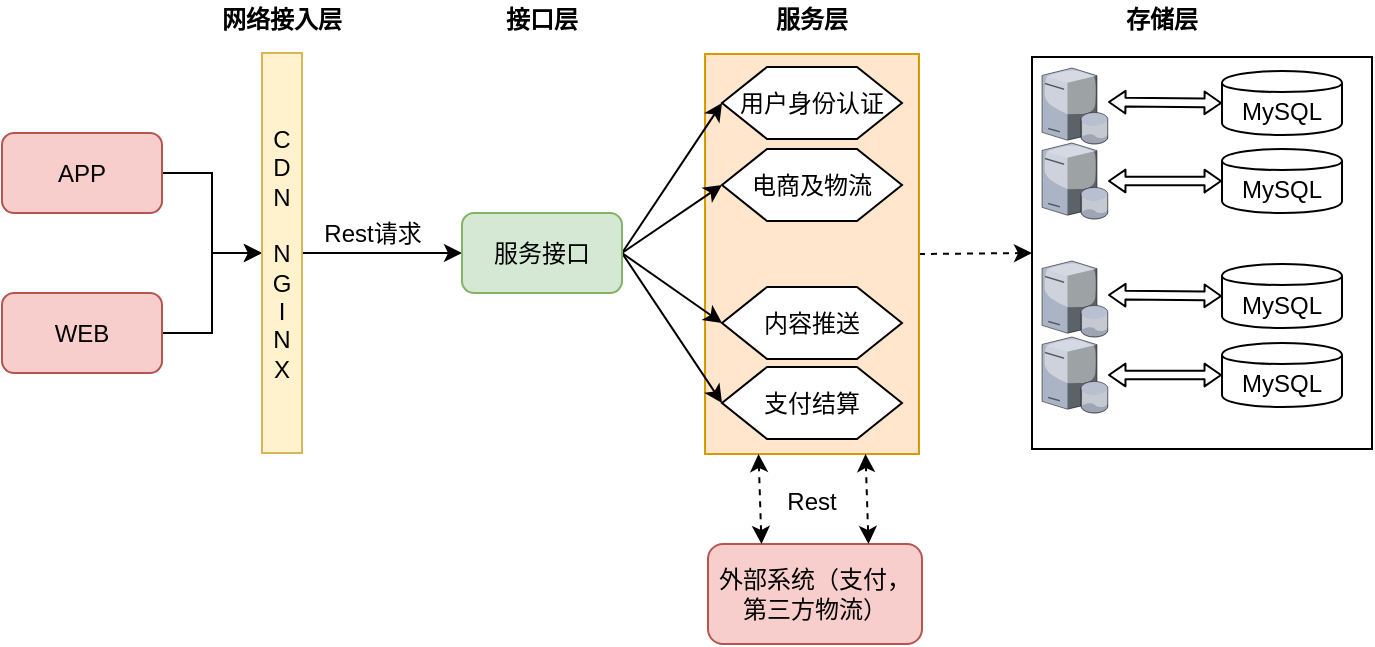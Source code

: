 <mxfile version="10.9.8" type="github"><diagram id="UtvmUOK2MqXXVOKJamNR" name="Page-1"><mxGraphModel dx="981" dy="527" grid="1" gridSize="10" guides="1" tooltips="1" connect="1" arrows="1" fold="1" page="1" pageScale="1" pageWidth="827" pageHeight="1169" math="0" shadow="0"><root><mxCell id="0"/><mxCell id="1" parent="0"/><mxCell id="gE2hDFtQv9z66PGp-qHO-78" value="" style="rounded=0;whiteSpace=wrap;html=1;fontSize=12;align=center;" vertex="1" parent="1"><mxGeometry x="515" y="77.5" width="170" height="196" as="geometry"/></mxCell><mxCell id="gE2hDFtQv9z66PGp-qHO-79" style="edgeStyle=none;rounded=0;orthogonalLoop=1;jettySize=auto;html=1;exitX=1;exitY=0.5;exitDx=0;exitDy=0;entryX=0;entryY=0.5;entryDx=0;entryDy=0;endArrow=classic;endFill=1;fontSize=12;dashed=1;" edge="1" parent="1" source="gE2hDFtQv9z66PGp-qHO-43" target="gE2hDFtQv9z66PGp-qHO-78"><mxGeometry relative="1" as="geometry"/></mxCell><mxCell id="gE2hDFtQv9z66PGp-qHO-43" value="" style="rounded=0;whiteSpace=wrap;html=1;fontSize=27;align=center;fillColor=#ffe6cc;strokeColor=#d79b00;" vertex="1" parent="1"><mxGeometry x="351.5" y="76" width="107" height="200" as="geometry"/></mxCell><mxCell id="gE2hDFtQv9z66PGp-qHO-18" style="edgeStyle=orthogonalEdgeStyle;rounded=0;orthogonalLoop=1;jettySize=auto;html=1;exitX=1;exitY=0.5;exitDx=0;exitDy=0;entryX=0;entryY=0.5;entryDx=0;entryDy=0;" edge="1" parent="1" source="RUQAsy7E18LhO4KQ1Yzz-1" target="RUQAsy7E18LhO4KQ1Yzz-3"><mxGeometry relative="1" as="geometry"/></mxCell><mxCell id="RUQAsy7E18LhO4KQ1Yzz-1" value="APP" style="rounded=1;whiteSpace=wrap;html=1;fillColor=#f8cecc;strokeColor=#b85450;" parent="1" vertex="1"><mxGeometry y="115.5" width="80" height="40" as="geometry"/></mxCell><mxCell id="gE2hDFtQv9z66PGp-qHO-24" style="edgeStyle=orthogonalEdgeStyle;rounded=0;orthogonalLoop=1;jettySize=auto;html=1;exitX=1;exitY=0.5;exitDx=0;exitDy=0;entryX=0;entryY=0.5;entryDx=0;entryDy=0;endArrow=classic;endFill=1;" edge="1" parent="1" source="RUQAsy7E18LhO4KQ1Yzz-2" target="RUQAsy7E18LhO4KQ1Yzz-3"><mxGeometry relative="1" as="geometry"/></mxCell><mxCell id="RUQAsy7E18LhO4KQ1Yzz-2" value="WEB" style="rounded=1;whiteSpace=wrap;html=1;fillColor=#f8cecc;strokeColor=#b85450;" parent="1" vertex="1"><mxGeometry y="195.5" width="80" height="40" as="geometry"/></mxCell><mxCell id="gE2hDFtQv9z66PGp-qHO-25" style="edgeStyle=orthogonalEdgeStyle;rounded=0;orthogonalLoop=1;jettySize=auto;html=1;exitX=1;exitY=0.5;exitDx=0;exitDy=0;entryX=0;entryY=0.5;entryDx=0;entryDy=0;endArrow=classic;endFill=1;" edge="1" parent="1" source="RUQAsy7E18LhO4KQ1Yzz-3" target="gE2hDFtQv9z66PGp-qHO-20"><mxGeometry relative="1" as="geometry"/></mxCell><mxCell id="RUQAsy7E18LhO4KQ1Yzz-3" value="C&lt;br&gt;D&lt;br&gt;N&lt;br&gt;&lt;br&gt;N&lt;br&gt;G&lt;br&gt;I&lt;br&gt;N&lt;br&gt;X" style="rounded=0;whiteSpace=wrap;html=1;fillColor=#fff2cc;strokeColor=#d6b656;" parent="1" vertex="1"><mxGeometry x="130" y="75.5" width="20" height="200" as="geometry"/></mxCell><mxCell id="RUQAsy7E18LhO4KQ1Yzz-4" value="网络接入层" style="text;html=1;strokeColor=none;fillColor=none;align=center;verticalAlign=middle;whiteSpace=wrap;rounded=0;fontStyle=1" parent="1" vertex="1"><mxGeometry x="95" y="49" width="90" height="20" as="geometry"/></mxCell><mxCell id="RUQAsy7E18LhO4KQ1Yzz-9" value="接口层" style="text;html=1;strokeColor=none;fillColor=none;align=center;verticalAlign=middle;whiteSpace=wrap;rounded=0;fontStyle=1" parent="1" vertex="1"><mxGeometry x="250" y="49" width="40" height="20" as="geometry"/></mxCell><mxCell id="gE2hDFtQv9z66PGp-qHO-3" value="服务层" style="text;html=1;strokeColor=none;fillColor=none;align=center;verticalAlign=middle;whiteSpace=wrap;rounded=0;fontStyle=1" vertex="1" parent="1"><mxGeometry x="385" y="49" width="40" height="20" as="geometry"/></mxCell><mxCell id="gE2hDFtQv9z66PGp-qHO-4" value="支付结算" style="shape=hexagon;perimeter=hexagonPerimeter2;whiteSpace=wrap;html=1;" vertex="1" parent="1"><mxGeometry x="360" y="232.5" width="90" height="36" as="geometry"/></mxCell><mxCell id="gE2hDFtQv9z66PGp-qHO-5" value="用户身份认证" style="shape=hexagon;perimeter=hexagonPerimeter2;whiteSpace=wrap;html=1;" vertex="1" parent="1"><mxGeometry x="360" y="82.5" width="90" height="36" as="geometry"/></mxCell><mxCell id="gE2hDFtQv9z66PGp-qHO-7" value="内容推送" style="shape=hexagon;perimeter=hexagonPerimeter2;whiteSpace=wrap;html=1;" vertex="1" parent="1"><mxGeometry x="360" y="192.5" width="90" height="36" as="geometry"/></mxCell><mxCell id="gE2hDFtQv9z66PGp-qHO-10" value="存储层" style="text;html=1;strokeColor=none;fillColor=none;align=center;verticalAlign=middle;whiteSpace=wrap;rounded=0;fontStyle=1" vertex="1" parent="1"><mxGeometry x="560" y="49" width="40" height="20" as="geometry"/></mxCell><mxCell id="gE2hDFtQv9z66PGp-qHO-8" value="MySQL" style="shape=cylinder;whiteSpace=wrap;html=1;boundedLbl=1;backgroundOutline=1;" vertex="1" parent="1"><mxGeometry x="610" y="84.5" width="60" height="32" as="geometry"/></mxCell><mxCell id="gE2hDFtQv9z66PGp-qHO-12" value="" style="verticalLabelPosition=bottom;aspect=fixed;html=1;verticalAlign=top;strokeColor=none;align=center;outlineConnect=0;shape=mxgraph.citrix.database_server;" vertex="1" parent="1"><mxGeometry x="520" y="83" width="33" height="38" as="geometry"/></mxCell><mxCell id="gE2hDFtQv9z66PGp-qHO-47" style="edgeStyle=none;rounded=0;orthogonalLoop=1;jettySize=auto;html=1;exitX=1;exitY=0.5;exitDx=0;exitDy=0;entryX=0;entryY=0.5;entryDx=0;entryDy=0;endArrow=classic;endFill=1;fontSize=27;" edge="1" parent="1" source="gE2hDFtQv9z66PGp-qHO-20" target="gE2hDFtQv9z66PGp-qHO-5"><mxGeometry relative="1" as="geometry"/></mxCell><mxCell id="gE2hDFtQv9z66PGp-qHO-48" style="edgeStyle=none;rounded=0;orthogonalLoop=1;jettySize=auto;html=1;exitX=1;exitY=0.5;exitDx=0;exitDy=0;entryX=0;entryY=0.5;entryDx=0;entryDy=0;endArrow=classic;endFill=1;fontSize=27;" edge="1" parent="1" source="gE2hDFtQv9z66PGp-qHO-20" target="gE2hDFtQv9z66PGp-qHO-35"><mxGeometry relative="1" as="geometry"/></mxCell><mxCell id="gE2hDFtQv9z66PGp-qHO-51" style="edgeStyle=none;rounded=0;orthogonalLoop=1;jettySize=auto;html=1;exitX=1;exitY=0.5;exitDx=0;exitDy=0;entryX=0;entryY=0.5;entryDx=0;entryDy=0;endArrow=classic;endFill=1;fontSize=27;" edge="1" parent="1" source="gE2hDFtQv9z66PGp-qHO-20" target="gE2hDFtQv9z66PGp-qHO-7"><mxGeometry relative="1" as="geometry"/></mxCell><mxCell id="gE2hDFtQv9z66PGp-qHO-52" style="edgeStyle=none;rounded=0;orthogonalLoop=1;jettySize=auto;html=1;exitX=1;exitY=0.5;exitDx=0;exitDy=0;entryX=0;entryY=0.5;entryDx=0;entryDy=0;endArrow=classic;endFill=1;fontSize=27;" edge="1" parent="1" source="gE2hDFtQv9z66PGp-qHO-20" target="gE2hDFtQv9z66PGp-qHO-4"><mxGeometry relative="1" as="geometry"/></mxCell><mxCell id="gE2hDFtQv9z66PGp-qHO-20" value="服务接口" style="rounded=1;whiteSpace=wrap;html=1;fillColor=#d5e8d4;strokeColor=#82b366;" vertex="1" parent="1"><mxGeometry x="230" y="155.5" width="80" height="40" as="geometry"/></mxCell><mxCell id="gE2hDFtQv9z66PGp-qHO-26" value="Rest请求" style="text;html=1;strokeColor=none;fillColor=none;align=center;verticalAlign=middle;whiteSpace=wrap;rounded=0;" vertex="1" parent="1"><mxGeometry x="157.5" y="155.5" width="55" height="20" as="geometry"/></mxCell><mxCell id="gE2hDFtQv9z66PGp-qHO-35" value="电商及物流" style="shape=hexagon;perimeter=hexagonPerimeter2;whiteSpace=wrap;html=1;" vertex="1" parent="1"><mxGeometry x="360" y="123.5" width="90" height="36" as="geometry"/></mxCell><mxCell id="gE2hDFtQv9z66PGp-qHO-40" value="" style="shape=image;html=1;verticalAlign=top;verticalLabelPosition=bottom;labelBackgroundColor=#ffffff;imageAspect=0;aspect=fixed;image=https://cdn1.iconfinder.com/data/icons/jumpicon-basic-ui-glyph-1/32/-_Dot-More-Vertical-Menu-128.png;fontSize=27;align=center;" vertex="1" parent="1"><mxGeometry x="394" y="165" width="22" height="22" as="geometry"/></mxCell><mxCell id="gE2hDFtQv9z66PGp-qHO-53" value="&lt;font style=&quot;font-size: 12px&quot;&gt;外部系统（支付，第三方物流）&lt;/font&gt;" style="rounded=1;whiteSpace=wrap;html=1;fontSize=12;align=center;fillColor=#f8cecc;strokeColor=#b85450;" vertex="1" parent="1"><mxGeometry x="353" y="321" width="107" height="50" as="geometry"/></mxCell><mxCell id="gE2hDFtQv9z66PGp-qHO-56" value="" style="endArrow=classic;startArrow=classic;html=1;fontSize=12;entryX=0.25;entryY=1;entryDx=0;entryDy=0;exitX=0.25;exitY=0;exitDx=0;exitDy=0;dashed=1;" edge="1" parent="1" source="gE2hDFtQv9z66PGp-qHO-53" target="gE2hDFtQv9z66PGp-qHO-43"><mxGeometry width="50" height="50" relative="1" as="geometry"><mxPoint x="230" y="480" as="sourcePoint"/><mxPoint x="280" y="430" as="targetPoint"/></mxGeometry></mxCell><mxCell id="gE2hDFtQv9z66PGp-qHO-57" value="" style="endArrow=classic;startArrow=classic;html=1;fontSize=12;entryX=0.75;entryY=1;entryDx=0;entryDy=0;exitX=0.75;exitY=0;exitDx=0;exitDy=0;dashed=1;" edge="1" parent="1" source="gE2hDFtQv9z66PGp-qHO-53" target="gE2hDFtQv9z66PGp-qHO-43"><mxGeometry width="50" height="50" relative="1" as="geometry"><mxPoint x="439.8" y="326.2" as="sourcePoint"/><mxPoint x="439.8" y="281" as="targetPoint"/></mxGeometry></mxCell><mxCell id="gE2hDFtQv9z66PGp-qHO-58" value="Rest" style="text;html=1;strokeColor=none;fillColor=none;align=center;verticalAlign=middle;whiteSpace=wrap;rounded=0;fontSize=12;" vertex="1" parent="1"><mxGeometry x="390" y="295" width="30" height="10" as="geometry"/></mxCell><mxCell id="gE2hDFtQv9z66PGp-qHO-61" value="" style="verticalLabelPosition=bottom;aspect=fixed;html=1;verticalAlign=top;strokeColor=none;align=center;outlineConnect=0;shape=mxgraph.citrix.database_server;" vertex="1" parent="1"><mxGeometry x="520" y="120.5" width="33" height="38" as="geometry"/></mxCell><mxCell id="gE2hDFtQv9z66PGp-qHO-64" value="" style="shape=image;html=1;verticalAlign=top;verticalLabelPosition=bottom;labelBackgroundColor=#ffffff;imageAspect=0;aspect=fixed;image=https://cdn1.iconfinder.com/data/icons/jumpicon-basic-ui-glyph-1/32/-_Dot-More-Vertical-Menu-128.png;fontSize=27;align=center;" vertex="1" parent="1"><mxGeometry x="525.5" y="158.5" width="22" height="22" as="geometry"/></mxCell><mxCell id="gE2hDFtQv9z66PGp-qHO-65" value="MySQL" style="shape=cylinder;whiteSpace=wrap;html=1;boundedLbl=1;backgroundOutline=1;" vertex="1" parent="1"><mxGeometry x="610" y="123.5" width="60" height="32" as="geometry"/></mxCell><mxCell id="gE2hDFtQv9z66PGp-qHO-66" value="" style="shape=flexArrow;endArrow=classic;startArrow=classic;html=1;fontSize=12;entryX=0;entryY=0.5;entryDx=0;entryDy=0;startWidth=6.054;endWidth=6.054;startSize=2.414;endSize=2.414;width=4.286;" edge="1" parent="1" target="gE2hDFtQv9z66PGp-qHO-8"><mxGeometry width="50" height="50" relative="1" as="geometry"><mxPoint x="553" y="100" as="sourcePoint"/><mxPoint x="610" y="90" as="targetPoint"/></mxGeometry></mxCell><mxCell id="gE2hDFtQv9z66PGp-qHO-68" value="" style="shape=flexArrow;endArrow=classic;startArrow=classic;html=1;fontSize=12;startWidth=6.054;endWidth=6.054;startSize=2.414;endSize=2.414;width=4.286;entryX=0;entryY=0.5;entryDx=0;entryDy=0;" edge="1" parent="1" target="gE2hDFtQv9z66PGp-qHO-65"><mxGeometry width="50" height="50" relative="1" as="geometry"><mxPoint x="553" y="139.5" as="sourcePoint"/><mxPoint x="590" y="159.5" as="targetPoint"/></mxGeometry></mxCell><mxCell id="gE2hDFtQv9z66PGp-qHO-70" value="MySQL" style="shape=cylinder;whiteSpace=wrap;html=1;boundedLbl=1;backgroundOutline=1;" vertex="1" parent="1"><mxGeometry x="610" y="181" width="60" height="32" as="geometry"/></mxCell><mxCell id="gE2hDFtQv9z66PGp-qHO-71" value="" style="verticalLabelPosition=bottom;aspect=fixed;html=1;verticalAlign=top;strokeColor=none;align=center;outlineConnect=0;shape=mxgraph.citrix.database_server;" vertex="1" parent="1"><mxGeometry x="520" y="179.5" width="33" height="38" as="geometry"/></mxCell><mxCell id="gE2hDFtQv9z66PGp-qHO-72" value="" style="verticalLabelPosition=bottom;aspect=fixed;html=1;verticalAlign=top;strokeColor=none;align=center;outlineConnect=0;shape=mxgraph.citrix.database_server;" vertex="1" parent="1"><mxGeometry x="520" y="217.5" width="33" height="38" as="geometry"/></mxCell><mxCell id="gE2hDFtQv9z66PGp-qHO-73" value="MySQL" style="shape=cylinder;whiteSpace=wrap;html=1;boundedLbl=1;backgroundOutline=1;" vertex="1" parent="1"><mxGeometry x="610" y="220.5" width="60" height="32" as="geometry"/></mxCell><mxCell id="gE2hDFtQv9z66PGp-qHO-74" value="" style="shape=flexArrow;endArrow=classic;startArrow=classic;html=1;fontSize=12;entryX=0;entryY=0.5;entryDx=0;entryDy=0;startWidth=6.054;endWidth=6.054;startSize=2.414;endSize=2.414;width=4.286;" edge="1" parent="1" target="gE2hDFtQv9z66PGp-qHO-70"><mxGeometry width="50" height="50" relative="1" as="geometry"><mxPoint x="553" y="196.5" as="sourcePoint"/><mxPoint x="610" y="186.5" as="targetPoint"/></mxGeometry></mxCell><mxCell id="gE2hDFtQv9z66PGp-qHO-75" value="" style="shape=flexArrow;endArrow=classic;startArrow=classic;html=1;fontSize=12;startWidth=6.054;endWidth=6.054;startSize=2.414;endSize=2.414;width=4.286;entryX=0;entryY=0.5;entryDx=0;entryDy=0;" edge="1" parent="1" target="gE2hDFtQv9z66PGp-qHO-73"><mxGeometry width="50" height="50" relative="1" as="geometry"><mxPoint x="553" y="236.5" as="sourcePoint"/><mxPoint x="590" y="256.5" as="targetPoint"/></mxGeometry></mxCell></root></mxGraphModel></diagram></mxfile>
